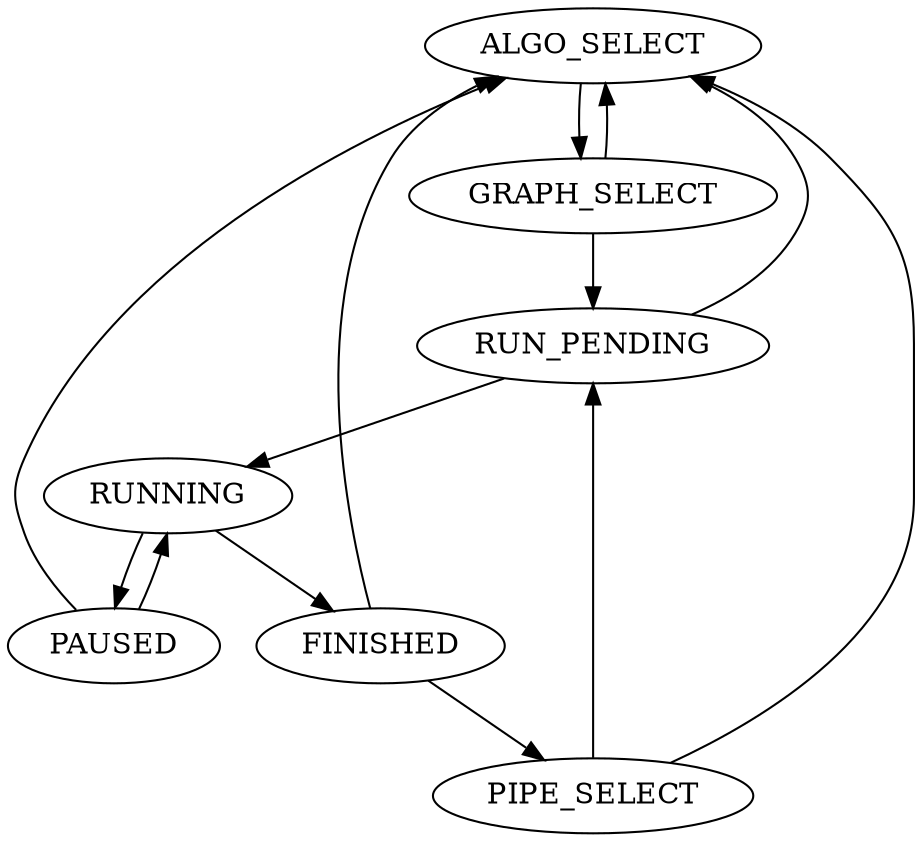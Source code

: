 
digraph "AppStateMachine" {
	ALGO_SELECT GRAPH_SELECT RUN_PENDING RUNNING PAUSED FINISHED PIPE_SELECT;

	ALGO_SELECT -> GRAPH_SELECT;

	GRAPH_SELECT -> RUN_PENDING;
	GRAPH_SELECT -> ALGO_SELECT;

	RUN_PENDING -> RUNNING;
	RUN_PENDING -> ALGO_SELECT;

	RUNNING -> PAUSED;
	RUNNING -> FINISHED;

	PAUSED -> ALGO_SELECT;
	PAUSED -> RUNNING;

	FINISHED -> PIPE_SELECT;
	FINISHED -> ALGO_SELECT;

	PIPE_SELECT -> RUN_PENDING;
	PIPE_SELECT -> ALGO_SELECT;
}